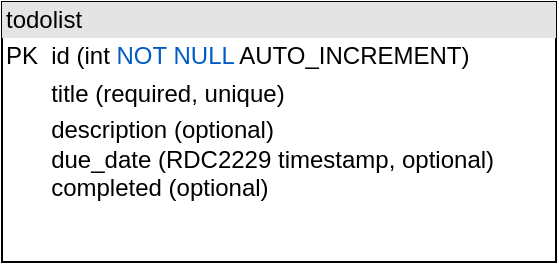 <mxfile version="26.1.1">
  <diagram name="Page-1" id="O4WqKT4CzbzGx5m7UgVT">
    <mxGraphModel dx="1562" dy="1070" grid="1" gridSize="10" guides="1" tooltips="1" connect="1" arrows="1" fold="1" page="1" pageScale="1" pageWidth="826" pageHeight="1169" math="0" shadow="0">
      <root>
        <mxCell id="0" />
        <mxCell id="1" parent="0" />
        <mxCell id="-LHt6b6m9ZN2CKY29320-1" value="&lt;div style=&quot;box-sizing:border-box;width:100%;background:#e4e4e4;padding:2px;&quot;&gt;todolist&lt;/div&gt;&lt;table style=&quot;width:100%;font-size:1em;&quot; cellpadding=&quot;2&quot; cellspacing=&quot;0&quot;&gt;&lt;tbody&gt;&lt;tr&gt;&lt;td&gt;PK&lt;/td&gt;&lt;td&gt;id (&lt;span data-darkreader-inline-color=&quot;&quot; style=&quot;--darkreader-inline-color: var(--darkreader-text-000000, #e8e6e3);&quot; class=&quot;sqlcolor&quot;&gt;int &lt;span data-darkreader-inline-color=&quot;&quot; style=&quot;color: rgb(0, 92, 197); --darkreader-inline-color: var(--darkreader-text-005cc5, #56b1ff);&quot; class=&quot;sqlkeywordcolor&quot;&gt;NOT&lt;/span&gt; &lt;span data-darkreader-inline-color=&quot;&quot; style=&quot;color: rgb(0, 92, 197); --darkreader-inline-color: var(--darkreader-text-005cc5, #56b1ff);&quot; class=&quot;sqlkeywordcolor&quot;&gt;NULL&lt;/span&gt; AUTO_INCREMENT)&lt;/span&gt;&lt;/td&gt;&lt;/tr&gt;&lt;tr&gt;&lt;td&gt;&lt;br&gt;&lt;/td&gt;&lt;td&gt;title (required, unique)&lt;/td&gt;&lt;/tr&gt;&lt;tr&gt;&lt;td&gt;&lt;/td&gt;&lt;td&gt;description (optional)&lt;br&gt;due_date (RDC2229 timestamp, optional)&lt;br&gt;completed (optional)&lt;/td&gt;&lt;/tr&gt;&lt;/tbody&gt;&lt;/table&gt;" style="verticalAlign=top;align=left;overflow=fill;html=1;whiteSpace=wrap;" parent="1" vertex="1">
          <mxGeometry x="323" y="540" width="277" height="130" as="geometry" />
        </mxCell>
      </root>
    </mxGraphModel>
  </diagram>
</mxfile>
